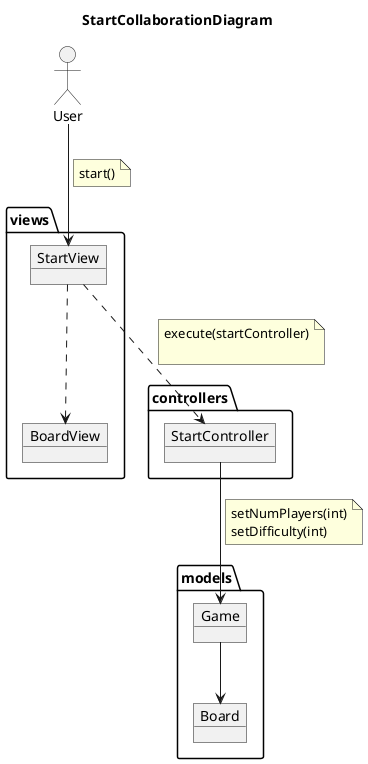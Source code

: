 
@startuml StartCollaborationDiagram
title StartCollaborationDiagram
allow_mixing

actor User

package controllers  {

    object  StartController{

    }
}


package models  {

    object  Board{

    }

    object Game{

    }

    Game --> Board

}


package views {
    object BoardView{

    }

    object StartView{

    }


}

User --> StartView
note on link
    start()
end note

StartView ..> BoardView

StartView ..> StartController
note on link
    execute(startController)

end note
StartController --> Game
note on link
    setNumPlayers(int)
    setDifficulty(int)
end note

@enduml
